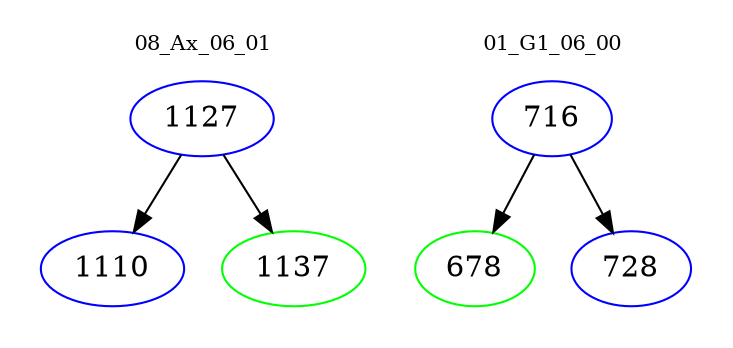 digraph{
subgraph cluster_0 {
color = white
label = "08_Ax_06_01";
fontsize=10;
T0_1127 [label="1127", color="blue"]
T0_1127 -> T0_1110 [color="black"]
T0_1110 [label="1110", color="blue"]
T0_1127 -> T0_1137 [color="black"]
T0_1137 [label="1137", color="green"]
}
subgraph cluster_1 {
color = white
label = "01_G1_06_00";
fontsize=10;
T1_716 [label="716", color="blue"]
T1_716 -> T1_678 [color="black"]
T1_678 [label="678", color="green"]
T1_716 -> T1_728 [color="black"]
T1_728 [label="728", color="blue"]
}
}
